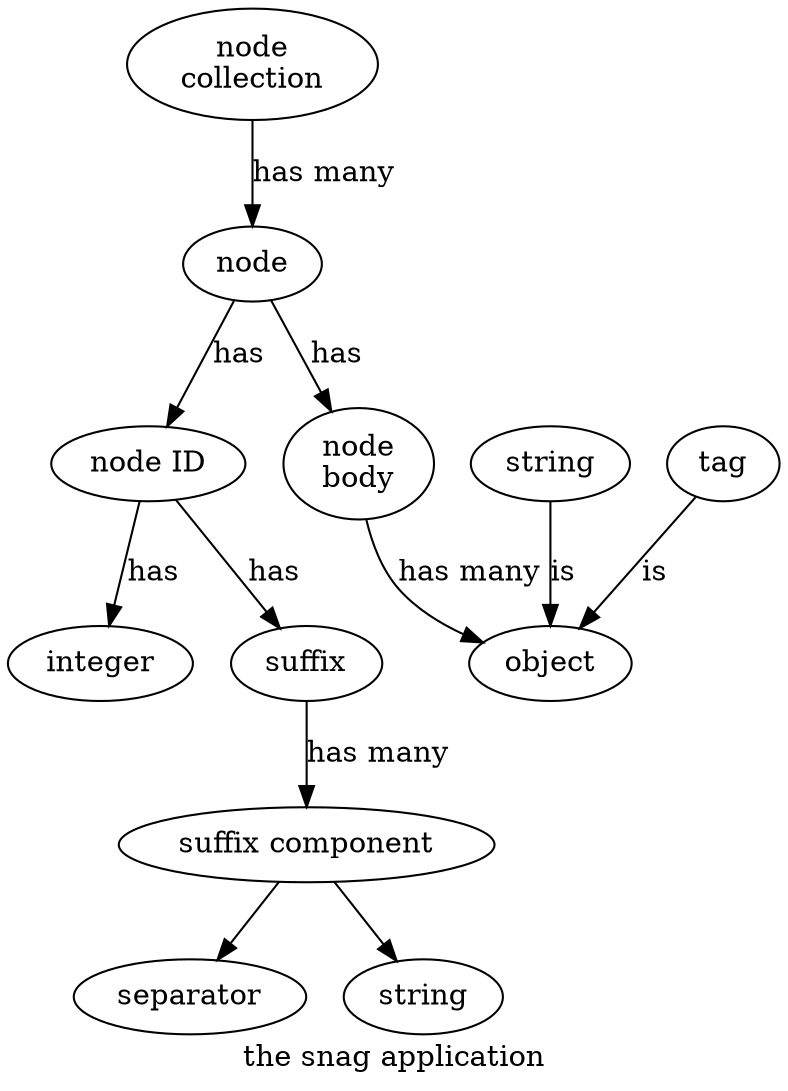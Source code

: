 digraph {

  label="the snag application"

  nc[label="node\ncollection"]
  nd[label="node"]

  nc -> nd[label="has many"]

  nid[label="node ID"]
  nd->nid[label="has"]

  nid_int[label="integer"]
  nid_suffix[label="suffix"]

  nid->nid_int[label="has"]
  nid->nid_suffix[label="has"]

  nid_suffix_cmpnt[label="suffix component"]
  nid_suffix->nid_suffix_cmpnt[label="has many"]

  nsc_sep[label="separator"]
  nsc_str[label="string"]
  nid_suffix_cmpnt->nsc_sep
  nid_suffix_cmpnt->nsc_str

  nbody[label="node\nbody"]
  nd->nbody[label="has"]

  nbody_obj[label="object"]
  nbody->nbody_obj[label="has many"]

  nbody_obj_string[label="string"]
  nbody_obj_tag[label="tag"]

  nbody_obj_string->nbody_obj[label="is"]
  nbody_obj_tag->nbody_obj[label="is"]

}

